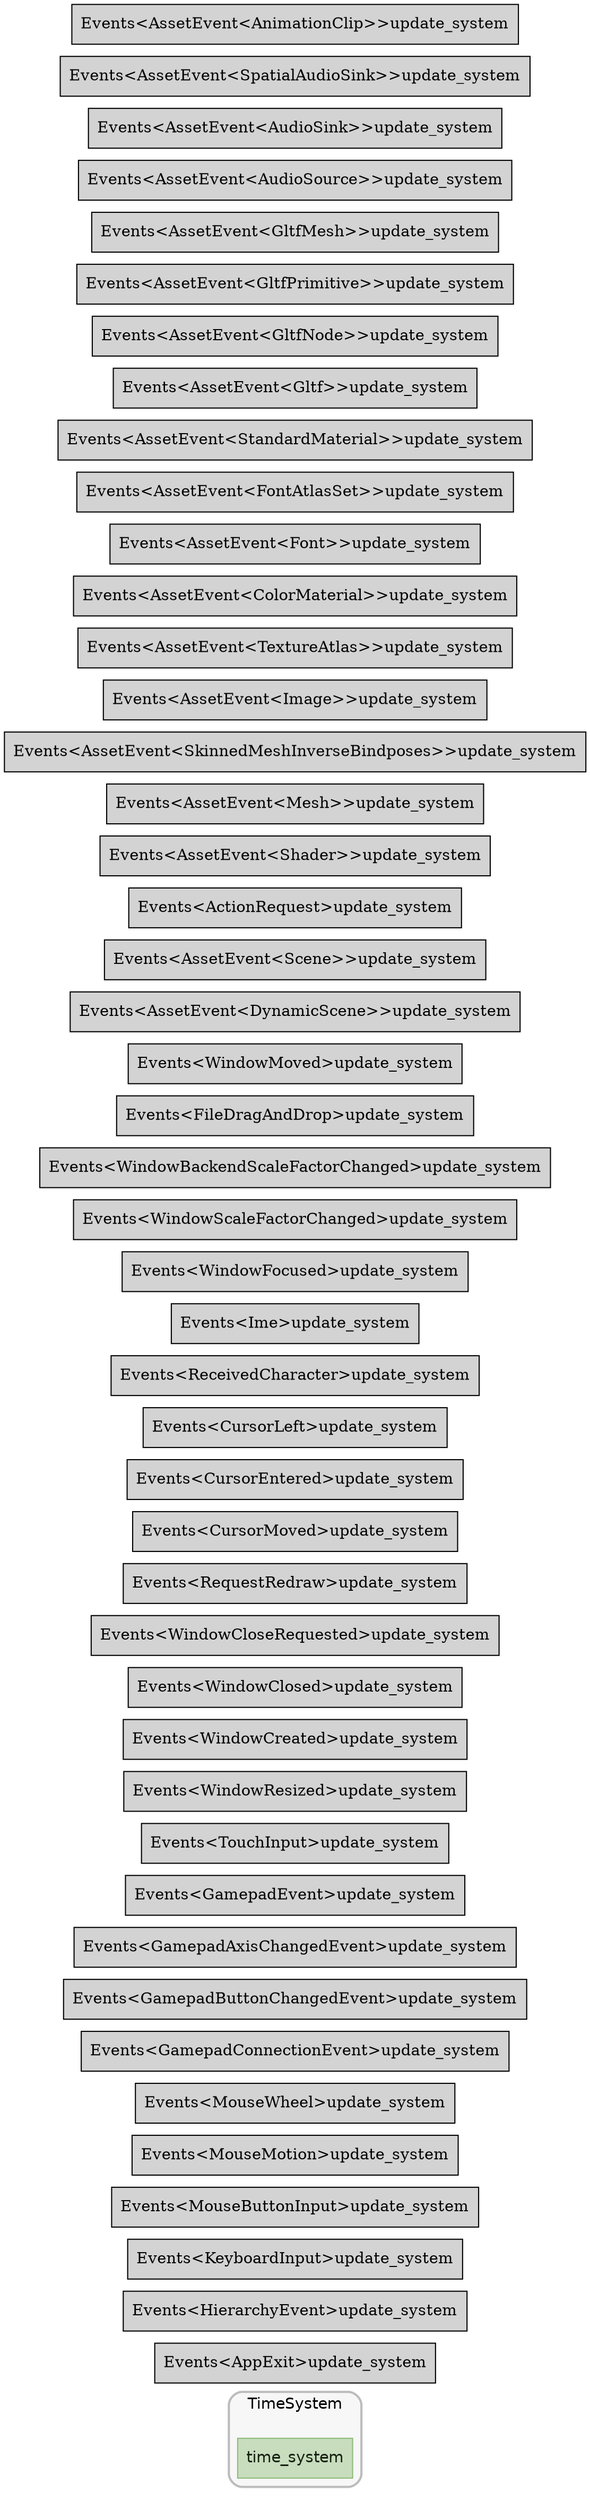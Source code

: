 digraph "" {
	"compound"="true";
	"splines"="spline";
	"rankdir"="LR";
	"bgcolor"="white";
	"fontname"="Helvetica";
	"nodesep"="0.15";
	edge ["penwidth"="2"];
	node ["shape"="box", "style"="filled"];
	subgraph "clusternode_Set(2)" {
		"style"="rounded,filled";
		"label"="TimeSystem";
		"tooltip"="TimeSystem";
		"fillcolor"="#00000008";
		"color"="#00000040";
		"penwidth"="2";
		"set_marker_node_Set(2)" ["style"="invis", "label"="", "height"="0", "shape"="point"]
		"node_System(1)" ["label"="time_system", "tooltip"="bevy_time::time_system", "fillcolor"="#c7ddbd", "fontname"="Helvetica", "fontcolor"="#162111", "color"="#8dba79", "penwidth"="1"]
	}
	
	"node_System(0)" ["label"="Events<AppExit>update_system", "tooltip"="bevy_ecs::event::Events<bevy_app::app::AppExit>::update_system"]
	"node_System(2)" ["label"="Events<HierarchyEvent>update_system", "tooltip"="bevy_ecs::event::Events<bevy_hierarchy::events::HierarchyEvent>::update_system"]
	"node_System(3)" ["label"="Events<KeyboardInput>update_system", "tooltip"="bevy_ecs::event::Events<bevy_input::keyboard::KeyboardInput>::update_system"]
	"node_System(4)" ["label"="Events<MouseButtonInput>update_system", "tooltip"="bevy_ecs::event::Events<bevy_input::mouse::MouseButtonInput>::update_system"]
	"node_System(5)" ["label"="Events<MouseMotion>update_system", "tooltip"="bevy_ecs::event::Events<bevy_input::mouse::MouseMotion>::update_system"]
	"node_System(6)" ["label"="Events<MouseWheel>update_system", "tooltip"="bevy_ecs::event::Events<bevy_input::mouse::MouseWheel>::update_system"]
	"node_System(7)" ["label"="Events<GamepadConnectionEvent>update_system", "tooltip"="bevy_ecs::event::Events<bevy_input::gamepad::GamepadConnectionEvent>::update_system"]
	"node_System(8)" ["label"="Events<GamepadButtonChangedEvent>update_system", "tooltip"="bevy_ecs::event::Events<bevy_input::gamepad::GamepadButtonChangedEvent>::update_system"]
	"node_System(9)" ["label"="Events<GamepadAxisChangedEvent>update_system", "tooltip"="bevy_ecs::event::Events<bevy_input::gamepad::GamepadAxisChangedEvent>::update_system"]
	"node_System(10)" ["label"="Events<GamepadEvent>update_system", "tooltip"="bevy_ecs::event::Events<bevy_input::gamepad::GamepadEvent>::update_system"]
	"node_System(11)" ["label"="Events<TouchInput>update_system", "tooltip"="bevy_ecs::event::Events<bevy_input::touch::TouchInput>::update_system"]
	"node_System(12)" ["label"="Events<WindowResized>update_system", "tooltip"="bevy_ecs::event::Events<bevy_window::event::WindowResized>::update_system"]
	"node_System(13)" ["label"="Events<WindowCreated>update_system", "tooltip"="bevy_ecs::event::Events<bevy_window::event::WindowCreated>::update_system"]
	"node_System(14)" ["label"="Events<WindowClosed>update_system", "tooltip"="bevy_ecs::event::Events<bevy_window::event::WindowClosed>::update_system"]
	"node_System(15)" ["label"="Events<WindowCloseRequested>update_system", "tooltip"="bevy_ecs::event::Events<bevy_window::event::WindowCloseRequested>::update_system"]
	"node_System(16)" ["label"="Events<RequestRedraw>update_system", "tooltip"="bevy_ecs::event::Events<bevy_window::event::RequestRedraw>::update_system"]
	"node_System(17)" ["label"="Events<CursorMoved>update_system", "tooltip"="bevy_ecs::event::Events<bevy_window::event::CursorMoved>::update_system"]
	"node_System(18)" ["label"="Events<CursorEntered>update_system", "tooltip"="bevy_ecs::event::Events<bevy_window::event::CursorEntered>::update_system"]
	"node_System(19)" ["label"="Events<CursorLeft>update_system", "tooltip"="bevy_ecs::event::Events<bevy_window::event::CursorLeft>::update_system"]
	"node_System(20)" ["label"="Events<ReceivedCharacter>update_system", "tooltip"="bevy_ecs::event::Events<bevy_window::event::ReceivedCharacter>::update_system"]
	"node_System(21)" ["label"="Events<Ime>update_system", "tooltip"="bevy_ecs::event::Events<bevy_window::event::Ime>::update_system"]
	"node_System(22)" ["label"="Events<WindowFocused>update_system", "tooltip"="bevy_ecs::event::Events<bevy_window::event::WindowFocused>::update_system"]
	"node_System(23)" ["label"="Events<WindowScaleFactorChanged>update_system", "tooltip"="bevy_ecs::event::Events<bevy_window::event::WindowScaleFactorChanged>::update_system"]
	"node_System(24)" ["label"="Events<WindowBackendScaleFactorChanged>update_system", "tooltip"="bevy_ecs::event::Events<bevy_window::event::WindowBackendScaleFactorChanged>::update_system"]
	"node_System(25)" ["label"="Events<FileDragAndDrop>update_system", "tooltip"="bevy_ecs::event::Events<bevy_window::event::FileDragAndDrop>::update_system"]
	"node_System(26)" ["label"="Events<WindowMoved>update_system", "tooltip"="bevy_ecs::event::Events<bevy_window::event::WindowMoved>::update_system"]
	"node_System(27)" ["label"="Events<AssetEvent<DynamicScene>>update_system", "tooltip"="bevy_ecs::event::Events<bevy_asset::assets::AssetEvent<bevy_scene::dynamic_scene::DynamicScene>>::update_system"]
	"node_System(28)" ["label"="Events<AssetEvent<Scene>>update_system", "tooltip"="bevy_ecs::event::Events<bevy_asset::assets::AssetEvent<bevy_scene::scene::Scene>>::update_system"]
	"node_System(29)" ["label"="Events<ActionRequest>update_system", "tooltip"="bevy_ecs::event::Events<accesskit::ActionRequest>::update_system"]
	"node_System(30)" ["label"="Events<AssetEvent<Shader>>update_system", "tooltip"="bevy_ecs::event::Events<bevy_asset::assets::AssetEvent<bevy_render::render_resource::shader::Shader>>::update_system"]
	"node_System(31)" ["label"="Events<AssetEvent<Mesh>>update_system", "tooltip"="bevy_ecs::event::Events<bevy_asset::assets::AssetEvent<bevy_render::mesh::mesh::Mesh>>::update_system"]
	"node_System(32)" ["label"="Events<AssetEvent<SkinnedMeshInverseBindposes>>update_system", "tooltip"="bevy_ecs::event::Events<bevy_asset::assets::AssetEvent<bevy_render::mesh::mesh::skinning::SkinnedMeshInverseBindposes>>::update_system"]
	"node_System(33)" ["label"="Events<AssetEvent<Image>>update_system", "tooltip"="bevy_ecs::event::Events<bevy_asset::assets::AssetEvent<bevy_render::texture::image::Image>>::update_system"]
	"node_System(34)" ["label"="Events<AssetEvent<TextureAtlas>>update_system", "tooltip"="bevy_ecs::event::Events<bevy_asset::assets::AssetEvent<bevy_sprite::texture_atlas::TextureAtlas>>::update_system"]
	"node_System(35)" ["label"="Events<AssetEvent<ColorMaterial>>update_system", "tooltip"="bevy_ecs::event::Events<bevy_asset::assets::AssetEvent<bevy_sprite::mesh2d::color_material::ColorMaterial>>::update_system"]
	"node_System(36)" ["label"="Events<AssetEvent<Font>>update_system", "tooltip"="bevy_ecs::event::Events<bevy_asset::assets::AssetEvent<bevy_text::font::Font>>::update_system"]
	"node_System(37)" ["label"="Events<AssetEvent<FontAtlasSet>>update_system", "tooltip"="bevy_ecs::event::Events<bevy_asset::assets::AssetEvent<bevy_text::font_atlas_set::FontAtlasSet>>::update_system"]
	"node_System(38)" ["label"="Events<AssetEvent<StandardMaterial>>update_system", "tooltip"="bevy_ecs::event::Events<bevy_asset::assets::AssetEvent<bevy_pbr::pbr_material::StandardMaterial>>::update_system"]
	"node_System(39)" ["label"="Events<AssetEvent<Gltf>>update_system", "tooltip"="bevy_ecs::event::Events<bevy_asset::assets::AssetEvent<bevy_gltf::Gltf>>::update_system"]
	"node_System(40)" ["label"="Events<AssetEvent<GltfNode>>update_system", "tooltip"="bevy_ecs::event::Events<bevy_asset::assets::AssetEvent<bevy_gltf::GltfNode>>::update_system"]
	"node_System(41)" ["label"="Events<AssetEvent<GltfPrimitive>>update_system", "tooltip"="bevy_ecs::event::Events<bevy_asset::assets::AssetEvent<bevy_gltf::GltfPrimitive>>::update_system"]
	"node_System(42)" ["label"="Events<AssetEvent<GltfMesh>>update_system", "tooltip"="bevy_ecs::event::Events<bevy_asset::assets::AssetEvent<bevy_gltf::GltfMesh>>::update_system"]
	"node_System(43)" ["label"="Events<AssetEvent<AudioSource>>update_system", "tooltip"="bevy_ecs::event::Events<bevy_asset::assets::AssetEvent<bevy_audio::audio_source::AudioSource>>::update_system"]
	"node_System(44)" ["label"="Events<AssetEvent<AudioSink>>update_system", "tooltip"="bevy_ecs::event::Events<bevy_asset::assets::AssetEvent<bevy_audio::sinks::AudioSink>>::update_system"]
	"node_System(45)" ["label"="Events<AssetEvent<SpatialAudioSink>>update_system", "tooltip"="bevy_ecs::event::Events<bevy_asset::assets::AssetEvent<bevy_audio::sinks::SpatialAudioSink>>::update_system"]
	"node_System(46)" ["label"="Events<AssetEvent<AnimationClip>>update_system", "tooltip"="bevy_ecs::event::Events<bevy_asset::assets::AssetEvent<bevy_animation::AnimationClip>>::update_system"]
}
